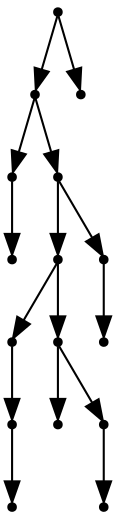 digraph {
  15 [shape=point];
  13 [shape=point];
  1 [shape=point];
  0 [shape=point];
  12 [shape=point];
  9 [shape=point];
  4 [shape=point];
  3 [shape=point];
  2 [shape=point];
  8 [shape=point];
  5 [shape=point];
  7 [shape=point];
  6 [shape=point];
  11 [shape=point];
  10 [shape=point];
  14 [shape=point];
15 -> 13;
13 -> 1;
1 -> 0;
13 -> 12;
12 -> 9;
9 -> 4;
4 -> 3;
3 -> 2;
9 -> 8;
8 -> 5;
8 -> 7;
7 -> 6;
12 -> 11;
11 -> 10;
15 -> 14;
}
